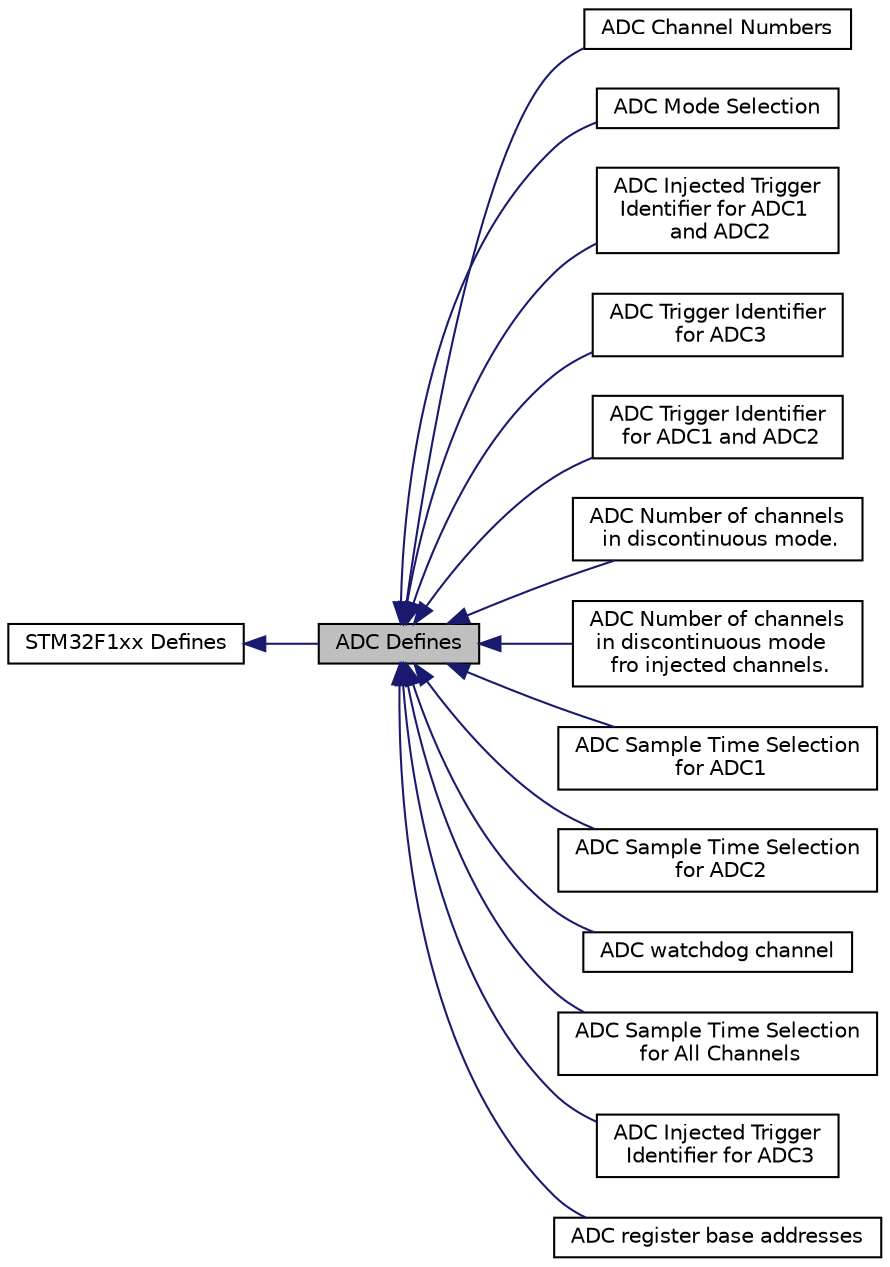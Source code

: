 digraph "ADC Defines"
{
  edge [fontname="Helvetica",fontsize="10",labelfontname="Helvetica",labelfontsize="10"];
  node [fontname="Helvetica",fontsize="10",shape=record];
  rankdir=LR;
  Node1 [label="STM32F1xx Defines",height=0.2,width=0.4,color="black", fillcolor="white", style="filled",URL="$group__STM32F1xx__defines.html",tooltip="Defined Constants and Types for the STM32F1xx series."];
  Node3 [label="ADC Channel Numbers",height=0.2,width=0.4,color="black", fillcolor="white", style="filled",URL="$group__adc__channel.html"];
  Node4 [label="ADC Mode Selection",height=0.2,width=0.4,color="black", fillcolor="white", style="filled",URL="$group__adc__cr1__dualmod.html"];
  Node9 [label="ADC Injected Trigger\l Identifier for ADC1\l and ADC2",height=0.2,width=0.4,color="black", fillcolor="white", style="filled",URL="$group__adc__trigger__injected__12.html"];
  Node0 [label="ADC Defines",height=0.2,width=0.4,color="black", fillcolor="grey75", style="filled" fontcolor="black"];
  Node8 [label="ADC Trigger Identifier\l for ADC3",height=0.2,width=0.4,color="black", fillcolor="white", style="filled",URL="$group__adc__trigger__regular__3.html"];
  Node7 [label="ADC Trigger Identifier\l for ADC1 and ADC2",height=0.2,width=0.4,color="black", fillcolor="white", style="filled",URL="$group__adc__trigger__regular__12.html"];
  Node5 [label="ADC Number of channels\l in discontinuous mode.",height=0.2,width=0.4,color="black", fillcolor="white", style="filled",URL="$group__adc__cr1__discnum.html"];
  Node14 [label="ADC Number of channels\l in discontinuous mode\l fro injected channels.",height=0.2,width=0.4,color="black", fillcolor="white", style="filled",URL="$group__adc__jsqr__jl.html"];
  Node11 [label="ADC Sample Time Selection\l for ADC1",height=0.2,width=0.4,color="black", fillcolor="white", style="filled",URL="$group__adc__sample__r1.html"];
  Node12 [label="ADC Sample Time Selection\l for ADC2",height=0.2,width=0.4,color="black", fillcolor="white", style="filled",URL="$group__adc__sample__r2.html"];
  Node6 [label="ADC watchdog channel",height=0.2,width=0.4,color="black", fillcolor="white", style="filled",URL="$group__adc__watchdog__channel.html"];
  Node13 [label="ADC Sample Time Selection\l for All Channels",height=0.2,width=0.4,color="black", fillcolor="white", style="filled",URL="$group__adc__sample__rg.html"];
  Node10 [label="ADC Injected Trigger\l Identifier for ADC3",height=0.2,width=0.4,color="black", fillcolor="white", style="filled",URL="$group__adc__trigger__injected__3.html"];
  Node2 [label="ADC register base addresses",height=0.2,width=0.4,color="black", fillcolor="white", style="filled",URL="$group__adc__reg__base.html"];
  Node1->Node0 [shape=plaintext, color="midnightblue", dir="back", style="solid"];
  Node0->Node2 [shape=plaintext, color="midnightblue", dir="back", style="solid"];
  Node0->Node3 [shape=plaintext, color="midnightblue", dir="back", style="solid"];
  Node0->Node4 [shape=plaintext, color="midnightblue", dir="back", style="solid"];
  Node0->Node5 [shape=plaintext, color="midnightblue", dir="back", style="solid"];
  Node0->Node6 [shape=plaintext, color="midnightblue", dir="back", style="solid"];
  Node0->Node7 [shape=plaintext, color="midnightblue", dir="back", style="solid"];
  Node0->Node8 [shape=plaintext, color="midnightblue", dir="back", style="solid"];
  Node0->Node9 [shape=plaintext, color="midnightblue", dir="back", style="solid"];
  Node0->Node10 [shape=plaintext, color="midnightblue", dir="back", style="solid"];
  Node0->Node11 [shape=plaintext, color="midnightblue", dir="back", style="solid"];
  Node0->Node12 [shape=plaintext, color="midnightblue", dir="back", style="solid"];
  Node0->Node13 [shape=plaintext, color="midnightblue", dir="back", style="solid"];
  Node0->Node14 [shape=plaintext, color="midnightblue", dir="back", style="solid"];
}

